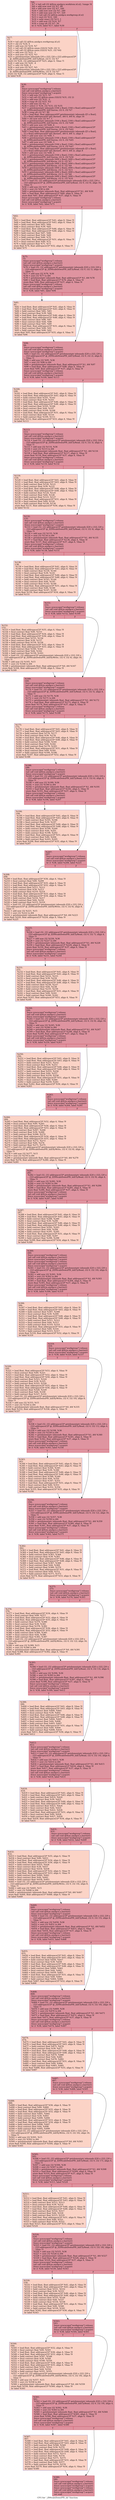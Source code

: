 digraph "CFG for '_Z9ScaleDownPfS_iiii' function" {
	label="CFG for '_Z9ScaleDownPfS_iiii' function";

	Node0x506dcd0 [shape=record,color="#b70d28ff", style=filled, fillcolor="#b70d2870",label="{%6:\l  %7 = tail call i32 @llvm.amdgcn.workitem.id.x(), !range !4\l  %8 = add nuw nsw i32 %7, 80\l  %9 = add nuw nsw i32 %7, 160\l  %10 = add nuw nsw i32 %7, 240\l  %11 = add nuw nsw i32 %7, 320\l  %12 = tail call i32 @llvm.amdgcn.workgroup.id.x()\l  %13 = mul i32 %12, 160\l  %14 = ashr exact i32 %13, 1\l  %15 = add nsw i32 %14, %7\l  %16 = icmp ult i32 %7, 20\l  br i1 %16, label %17, label %30\l|{<s0>T|<s1>F}}"];
	Node0x506dcd0:s0 -> Node0x506ea80;
	Node0x506dcd0:s1 -> Node0x506f260;
	Node0x506ea80 [shape=record,color="#3d50c3ff", style=filled, fillcolor="#f59c7d70",label="{%17:\l17:                                               \l  %18 = tail call i32 @llvm.amdgcn.workgroup.id.y()\l  %19 = shl i32 %18, 4\l  %20 = add nsw i32 %19, %7\l  %21 = tail call i32 @llvm.smax.i32(i32 %20, i32 1)\l  %22 = tail call i32 @llvm.smin.i32(i32 %21, i32 %4)\l  %23 = add nsw i32 %22, -1\l  %24 = mul nsw i32 %23, %3\l  %25 = getelementptr inbounds [20 x i32], [20 x i32] addrspace(3)*\l... @_ZZ9ScaleDownPfS_iiiiE5yRead, i32 0, i32 %7\l  store i32 %24, i32 addrspace(3)* %25, align 4, !tbaa !5\l  %26 = add nsw i32 %20, -4\l  %27 = sdiv i32 %26, 2\l  %28 = mul nsw i32 %27, %5\l  %29 = getelementptr inbounds [20 x i32], [20 x i32] addrspace(3)*\l... @_ZZ9ScaleDownPfS_iiiiE6yWrite, i32 0, i32 %7\l  store i32 %28, i32 addrspace(3)* %29, align 4, !tbaa !5\l  br label %30\l}"];
	Node0x506ea80 -> Node0x506f260;
	Node0x506f260 [shape=record,color="#b70d28ff", style=filled, fillcolor="#b70d2870",label="{%30:\l30:                                               \l  fence syncscope(\"workgroup\") release\l  tail call void @llvm.amdgcn.s.barrier()\l  fence syncscope(\"workgroup\") acquire\l  %31 = add nsw i32 %13, %7\l  %32 = tail call i32 @llvm.smax.i32(i32 %31, i32 2)\l  %33 = add nsw i32 %32, -2\l  %34 = icmp slt i32 %33, %2\l  %35 = add nsw i32 %2, -1\l  %36 = select i1 %34, i32 %33, i32 %35\l  %37 = getelementptr inbounds [164 x float], [164 x float] addrspace(3)*\l... @_ZZ9ScaleDownPfS_iiiiE5inrow, i32 0, i32 %7\l  %38 = icmp ult i32 %7, 80\l  %39 = load float, float addrspace(4)* getelementptr inbounds ([5 x float],\l... [5 x float] addrspace(4)* @d_Kernel1, i64 0, i64 0), align 16\l  %40 = shl nuw nsw i32 %7, 1\l  %41 = getelementptr inbounds [164 x float], [164 x float] addrspace(3)*\l... @_ZZ9ScaleDownPfS_iiiiE5inrow, i32 0, i32 %40\l  %42 = add nuw nsw i32 %40, 4\l  %43 = getelementptr inbounds [164 x float], [164 x float] addrspace(3)*\l... @_ZZ9ScaleDownPfS_iiiiE5inrow, i32 0, i32 %42\l  %44 = load float, float addrspace(4)* getelementptr inbounds ([5 x float],\l... [5 x float] addrspace(4)* @d_Kernel1, i64 0, i64 1), align 4\l  %45 = add nuw nsw i32 %40, 1\l  %46 = getelementptr inbounds [164 x float], [164 x float] addrspace(3)*\l... @_ZZ9ScaleDownPfS_iiiiE5inrow, i32 0, i32 %45\l  %47 = add nuw nsw i32 %40, 3\l  %48 = getelementptr inbounds [164 x float], [164 x float] addrspace(3)*\l... @_ZZ9ScaleDownPfS_iiiiE5inrow, i32 0, i32 %47\l  %49 = load float, float addrspace(4)* getelementptr inbounds ([5 x float],\l... [5 x float] addrspace(4)* @d_Kernel1, i64 0, i64 2), align 8\l  %50 = add nuw nsw i32 %40, 2\l  %51 = getelementptr inbounds [164 x float], [164 x float] addrspace(3)*\l... @_ZZ9ScaleDownPfS_iiiiE5inrow, i32 0, i32 %50\l  %52 = getelementptr inbounds [400 x float], [400 x float] addrspace(3)*\l... @_ZZ9ScaleDownPfS_iiiiE4brow, i32 0, i32 %7\l  %53 = getelementptr inbounds [400 x float], [400 x float] addrspace(3)*\l... @_ZZ9ScaleDownPfS_iiiiE4brow, i32 0, i32 %9\l  %54 = getelementptr inbounds [400 x float], [400 x float] addrspace(3)*\l... @_ZZ9ScaleDownPfS_iiiiE4brow, i32 0, i32 %11\l  %55 = getelementptr inbounds [400 x float], [400 x float] addrspace(3)*\l... @_ZZ9ScaleDownPfS_iiiiE4brow, i32 0, i32 %8\l  %56 = getelementptr inbounds [400 x float], [400 x float] addrspace(3)*\l... @_ZZ9ScaleDownPfS_iiiiE4brow, i32 0, i32 %10\l  %57 = load i32, i32 addrspace(3)* getelementptr inbounds ([20 x i32], [20 x\l... i32] addrspace(3)* @_ZZ9ScaleDownPfS_iiiiE5yRead, i32 0, i32 0), align 16,\l... !tbaa !5\l  %58 = add nsw i32 %57, %36\l  %59 = sext i32 %58 to i64\l  %60 = getelementptr inbounds float, float addrspace(1)* %1, i64 %59\l  %61 = load float, float addrspace(1)* %60, align 4, !tbaa !9\l  store float %61, float addrspace(3)* %37, align 4, !tbaa !9\l  fence syncscope(\"workgroup\") release\l  tail call void @llvm.amdgcn.s.barrier()\l  fence syncscope(\"workgroup\") acquire\l  br i1 %38, label %62, label %75\l|{<s0>T|<s1>F}}"];
	Node0x506f260:s0 -> Node0x5072d80;
	Node0x506f260:s1 -> Node0x5072dd0;
	Node0x5072d80 [shape=record,color="#3d50c3ff", style=filled, fillcolor="#f59c7d70",label="{%62:\l62:                                               \l  %63 = load float, float addrspace(3)* %41, align 8, !tbaa !9\l  %64 = load float, float addrspace(3)* %43, align 8, !tbaa !9\l  %65 = fadd contract float %63, %64\l  %66 = fmul contract float %39, %65\l  %67 = load float, float addrspace(3)* %46, align 4, !tbaa !9\l  %68 = load float, float addrspace(3)* %48, align 4, !tbaa !9\l  %69 = fadd contract float %67, %68\l  %70 = fmul contract float %44, %69\l  %71 = fadd contract float %66, %70\l  %72 = load float, float addrspace(3)* %51, align 8, !tbaa !9\l  %73 = fmul contract float %49, %72\l  %74 = fadd contract float %71, %73\l  store float %74, float addrspace(3)* %52, align 4, !tbaa !9\l  br label %75\l}"];
	Node0x5072d80 -> Node0x5072dd0;
	Node0x5072dd0 [shape=record,color="#b70d28ff", style=filled, fillcolor="#b70d2870",label="{%75:\l75:                                               \l  fence syncscope(\"workgroup\") release\l  tail call void @llvm.amdgcn.s.barrier()\l  fence syncscope(\"workgroup\") acquire\l  %76 = load i32, i32 addrspace(3)* getelementptr inbounds ([20 x i32], [20 x\l... i32] addrspace(3)* @_ZZ9ScaleDownPfS_iiiiE5yRead, i32 0, i32 1), align 4,\l... !tbaa !5\l  %77 = add nsw i32 %76, %36\l  %78 = sext i32 %77 to i64\l  %79 = getelementptr inbounds float, float addrspace(1)* %1, i64 %78\l  %80 = load float, float addrspace(1)* %79, align 4, !tbaa !9\l  store float %80, float addrspace(3)* %37, align 4, !tbaa !9\l  fence syncscope(\"workgroup\") release\l  tail call void @llvm.amdgcn.s.barrier()\l  fence syncscope(\"workgroup\") acquire\l  br i1 %38, label %81, label %94\l|{<s0>T|<s1>F}}"];
	Node0x5072dd0:s0 -> Node0x5073ec0;
	Node0x5072dd0:s1 -> Node0x5073f10;
	Node0x5073ec0 [shape=record,color="#3d50c3ff", style=filled, fillcolor="#f59c7d70",label="{%81:\l81:                                               \l  %82 = load float, float addrspace(3)* %41, align 8, !tbaa !9\l  %83 = load float, float addrspace(3)* %43, align 8, !tbaa !9\l  %84 = fadd contract float %82, %83\l  %85 = fmul contract float %39, %84\l  %86 = load float, float addrspace(3)* %46, align 4, !tbaa !9\l  %87 = load float, float addrspace(3)* %48, align 4, !tbaa !9\l  %88 = fadd contract float %86, %87\l  %89 = fmul contract float %44, %88\l  %90 = fadd contract float %85, %89\l  %91 = load float, float addrspace(3)* %51, align 8, !tbaa !9\l  %92 = fmul contract float %49, %91\l  %93 = fadd contract float %90, %92\l  store float %93, float addrspace(3)* %55, align 4, !tbaa !9\l  br label %94\l}"];
	Node0x5073ec0 -> Node0x5073f10;
	Node0x5073f10 [shape=record,color="#b70d28ff", style=filled, fillcolor="#b70d2870",label="{%94:\l94:                                               \l  fence syncscope(\"workgroup\") release\l  tail call void @llvm.amdgcn.s.barrier()\l  fence syncscope(\"workgroup\") acquire\l  %95 = load i32, i32 addrspace(3)* getelementptr inbounds ([20 x i32], [20 x\l... i32] addrspace(3)* @_ZZ9ScaleDownPfS_iiiiE5yRead, i32 0, i32 2), align 8,\l... !tbaa !5\l  %96 = add nsw i32 %95, %36\l  %97 = sext i32 %96 to i64\l  %98 = getelementptr inbounds float, float addrspace(1)* %1, i64 %97\l  %99 = load float, float addrspace(1)* %98, align 4, !tbaa !9\l  store float %99, float addrspace(3)* %37, align 4, !tbaa !9\l  fence syncscope(\"workgroup\") release\l  tail call void @llvm.amdgcn.s.barrier()\l  fence syncscope(\"workgroup\") acquire\l  br i1 %38, label %100, label %113\l|{<s0>T|<s1>F}}"];
	Node0x5073f10:s0 -> Node0x5074df0;
	Node0x5073f10:s1 -> Node0x5074e40;
	Node0x5074df0 [shape=record,color="#3d50c3ff", style=filled, fillcolor="#f59c7d70",label="{%100:\l100:                                              \l  %101 = load float, float addrspace(3)* %41, align 8, !tbaa !9\l  %102 = load float, float addrspace(3)* %43, align 8, !tbaa !9\l  %103 = fadd contract float %101, %102\l  %104 = fmul contract float %39, %103\l  %105 = load float, float addrspace(3)* %46, align 4, !tbaa !9\l  %106 = load float, float addrspace(3)* %48, align 4, !tbaa !9\l  %107 = fadd contract float %105, %106\l  %108 = fmul contract float %44, %107\l  %109 = fadd contract float %104, %108\l  %110 = load float, float addrspace(3)* %51, align 8, !tbaa !9\l  %111 = fmul contract float %49, %110\l  %112 = fadd contract float %109, %111\l  store float %112, float addrspace(3)* %53, align 4, !tbaa !9\l  br label %113\l}"];
	Node0x5074df0 -> Node0x5074e40;
	Node0x5074e40 [shape=record,color="#b70d28ff", style=filled, fillcolor="#b70d2870",label="{%113:\l113:                                              \l  fence syncscope(\"workgroup\") release\l  tail call void @llvm.amdgcn.s.barrier()\l  fence syncscope(\"workgroup\") acquire\l  %114 = load i32, i32 addrspace(3)* getelementptr inbounds ([20 x i32], [20 x\l... i32] addrspace(3)* @_ZZ9ScaleDownPfS_iiiiE5yRead, i32 0, i32 3), align 4,\l... !tbaa !5\l  %115 = add nsw i32 %114, %36\l  %116 = sext i32 %115 to i64\l  %117 = getelementptr inbounds float, float addrspace(1)* %1, i64 %116\l  %118 = load float, float addrspace(1)* %117, align 4, !tbaa !9\l  store float %118, float addrspace(3)* %37, align 4, !tbaa !9\l  fence syncscope(\"workgroup\") release\l  tail call void @llvm.amdgcn.s.barrier()\l  fence syncscope(\"workgroup\") acquire\l  br i1 %38, label %119, label %132\l|{<s0>T|<s1>F}}"];
	Node0x5074e40:s0 -> Node0x5075ce0;
	Node0x5074e40:s1 -> Node0x5075d30;
	Node0x5075ce0 [shape=record,color="#3d50c3ff", style=filled, fillcolor="#f59c7d70",label="{%119:\l119:                                              \l  %120 = load float, float addrspace(3)* %41, align 8, !tbaa !9\l  %121 = load float, float addrspace(3)* %43, align 8, !tbaa !9\l  %122 = fadd contract float %120, %121\l  %123 = fmul contract float %39, %122\l  %124 = load float, float addrspace(3)* %46, align 4, !tbaa !9\l  %125 = load float, float addrspace(3)* %48, align 4, !tbaa !9\l  %126 = fadd contract float %124, %125\l  %127 = fmul contract float %44, %126\l  %128 = fadd contract float %123, %127\l  %129 = load float, float addrspace(3)* %51, align 8, !tbaa !9\l  %130 = fmul contract float %49, %129\l  %131 = fadd contract float %128, %130\l  store float %131, float addrspace(3)* %56, align 4, !tbaa !9\l  br label %132\l}"];
	Node0x5075ce0 -> Node0x5075d30;
	Node0x5075d30 [shape=record,color="#b70d28ff", style=filled, fillcolor="#b70d2870",label="{%132:\l132:                                              \l  fence syncscope(\"workgroup\") release\l  tail call void @llvm.amdgcn.s.barrier()\l  fence syncscope(\"workgroup\") acquire\l  %133 = load i32, i32 addrspace(3)* getelementptr inbounds ([20 x i32], [20 x\l... i32] addrspace(3)* @_ZZ9ScaleDownPfS_iiiiE5yRead, i32 0, i32 4), align 16,\l... !tbaa !5\l  %134 = add nsw i32 %133, %36\l  %135 = sext i32 %134 to i64\l  %136 = getelementptr inbounds float, float addrspace(1)* %1, i64 %135\l  %137 = load float, float addrspace(1)* %136, align 4, !tbaa !9\l  store float %137, float addrspace(3)* %37, align 4, !tbaa !9\l  fence syncscope(\"workgroup\") release\l  tail call void @llvm.amdgcn.s.barrier()\l  fence syncscope(\"workgroup\") acquire\l  br i1 %38, label %138, label %151\l|{<s0>T|<s1>F}}"];
	Node0x5075d30:s0 -> Node0x5076fe0;
	Node0x5075d30:s1 -> Node0x5077030;
	Node0x5076fe0 [shape=record,color="#3d50c3ff", style=filled, fillcolor="#f59c7d70",label="{%138:\l138:                                              \l  %139 = load float, float addrspace(3)* %41, align 8, !tbaa !9\l  %140 = load float, float addrspace(3)* %43, align 8, !tbaa !9\l  %141 = fadd contract float %139, %140\l  %142 = fmul contract float %39, %141\l  %143 = load float, float addrspace(3)* %46, align 4, !tbaa !9\l  %144 = load float, float addrspace(3)* %48, align 4, !tbaa !9\l  %145 = fadd contract float %143, %144\l  %146 = fmul contract float %44, %145\l  %147 = fadd contract float %142, %146\l  %148 = load float, float addrspace(3)* %51, align 8, !tbaa !9\l  %149 = fmul contract float %49, %148\l  %150 = fadd contract float %147, %149\l  store float %150, float addrspace(3)* %54, align 4, !tbaa !9\l  br label %151\l}"];
	Node0x5076fe0 -> Node0x5077030;
	Node0x5077030 [shape=record,color="#b70d28ff", style=filled, fillcolor="#b70d2870",label="{%151:\l151:                                              \l  fence syncscope(\"workgroup\") release\l  tail call void @llvm.amdgcn.s.barrier()\l  fence syncscope(\"workgroup\") acquire\l  br i1 %38, label %152, label %169\l|{<s0>T|<s1>F}}"];
	Node0x5077030:s0 -> Node0x50727e0;
	Node0x5077030:s1 -> Node0x5072830;
	Node0x50727e0 [shape=record,color="#3d50c3ff", style=filled, fillcolor="#f59c7d70",label="{%152:\l152:                                              \l  %153 = load float, float addrspace(3)* %55, align 4, !tbaa !9\l  %154 = fmul contract float %49, %153\l  %155 = load float, float addrspace(3)* %54, align 4, !tbaa !9\l  %156 = load float, float addrspace(3)* %56, align 4, !tbaa !9\l  %157 = fadd contract float %155, %156\l  %158 = fmul contract float %39, %157\l  %159 = fadd contract float %154, %158\l  %160 = load float, float addrspace(3)* %52, align 4, !tbaa !9\l  %161 = load float, float addrspace(3)* %53, align 4, !tbaa !9\l  %162 = fadd contract float %160, %161\l  %163 = fmul contract float %44, %162\l  %164 = fadd contract float %159, %163\l  %165 = load i32, i32 addrspace(3)* getelementptr inbounds ([20 x i32], [20 x\l... i32] addrspace(3)* @_ZZ9ScaleDownPfS_iiiiE6yWrite, i32 0, i32 4), align 16,\l... !tbaa !5\l  %166 = add nsw i32 %165, %15\l  %167 = sext i32 %166 to i64\l  %168 = getelementptr inbounds float, float addrspace(1)* %0, i64 %167\l  store float %164, float addrspace(1)* %168, align 4, !tbaa !9\l  br label %169\l}"];
	Node0x50727e0 -> Node0x5072830;
	Node0x5072830 [shape=record,color="#b70d28ff", style=filled, fillcolor="#b70d2870",label="{%169:\l169:                                              \l  fence syncscope(\"workgroup\") release\l  tail call void @llvm.amdgcn.s.barrier()\l  fence syncscope(\"workgroup\") acquire\l  %170 = load i32, i32 addrspace(3)* getelementptr inbounds ([20 x i32], [20 x\l... i32] addrspace(3)* @_ZZ9ScaleDownPfS_iiiiE5yRead, i32 0, i32 5), align 4,\l... !tbaa !5\l  %171 = add nsw i32 %170, %36\l  %172 = sext i32 %171 to i64\l  %173 = getelementptr inbounds float, float addrspace(1)* %1, i64 %172\l  %174 = load float, float addrspace(1)* %173, align 4, !tbaa !9\l  store float %174, float addrspace(3)* %37, align 4, !tbaa !9\l  fence syncscope(\"workgroup\") release\l  tail call void @llvm.amdgcn.s.barrier()\l  fence syncscope(\"workgroup\") acquire\l  br i1 %38, label %175, label %188\l|{<s0>T|<s1>F}}"];
	Node0x5072830:s0 -> Node0x5078df0;
	Node0x5072830:s1 -> Node0x5078e40;
	Node0x5078df0 [shape=record,color="#3d50c3ff", style=filled, fillcolor="#f59c7d70",label="{%175:\l175:                                              \l  %176 = load float, float addrspace(3)* %41, align 8, !tbaa !9\l  %177 = load float, float addrspace(3)* %43, align 8, !tbaa !9\l  %178 = fadd contract float %176, %177\l  %179 = fmul contract float %39, %178\l  %180 = load float, float addrspace(3)* %46, align 4, !tbaa !9\l  %181 = load float, float addrspace(3)* %48, align 4, !tbaa !9\l  %182 = fadd contract float %180, %181\l  %183 = fmul contract float %44, %182\l  %184 = fadd contract float %179, %183\l  %185 = load float, float addrspace(3)* %51, align 8, !tbaa !9\l  %186 = fmul contract float %49, %185\l  %187 = fadd contract float %184, %186\l  store float %187, float addrspace(3)* %52, align 4, !tbaa !9\l  br label %188\l}"];
	Node0x5078df0 -> Node0x5078e40;
	Node0x5078e40 [shape=record,color="#b70d28ff", style=filled, fillcolor="#b70d2870",label="{%188:\l188:                                              \l  fence syncscope(\"workgroup\") release\l  tail call void @llvm.amdgcn.s.barrier()\l  fence syncscope(\"workgroup\") acquire\l  %189 = load i32, i32 addrspace(3)* getelementptr inbounds ([20 x i32], [20 x\l... i32] addrspace(3)* @_ZZ9ScaleDownPfS_iiiiE5yRead, i32 0, i32 6), align 8,\l... !tbaa !5\l  %190 = add nsw i32 %189, %36\l  %191 = sext i32 %190 to i64\l  %192 = getelementptr inbounds float, float addrspace(1)* %1, i64 %191\l  %193 = load float, float addrspace(1)* %192, align 4, !tbaa !9\l  store float %193, float addrspace(3)* %37, align 4, !tbaa !9\l  fence syncscope(\"workgroup\") release\l  tail call void @llvm.amdgcn.s.barrier()\l  fence syncscope(\"workgroup\") acquire\l  br i1 %38, label %194, label %207\l|{<s0>T|<s1>F}}"];
	Node0x5078e40:s0 -> Node0x507aea0;
	Node0x5078e40:s1 -> Node0x507aef0;
	Node0x507aea0 [shape=record,color="#3d50c3ff", style=filled, fillcolor="#f59c7d70",label="{%194:\l194:                                              \l  %195 = load float, float addrspace(3)* %41, align 8, !tbaa !9\l  %196 = load float, float addrspace(3)* %43, align 8, !tbaa !9\l  %197 = fadd contract float %195, %196\l  %198 = fmul contract float %39, %197\l  %199 = load float, float addrspace(3)* %46, align 4, !tbaa !9\l  %200 = load float, float addrspace(3)* %48, align 4, !tbaa !9\l  %201 = fadd contract float %199, %200\l  %202 = fmul contract float %44, %201\l  %203 = fadd contract float %198, %202\l  %204 = load float, float addrspace(3)* %51, align 8, !tbaa !9\l  %205 = fmul contract float %49, %204\l  %206 = fadd contract float %203, %205\l  store float %206, float addrspace(3)* %55, align 4, !tbaa !9\l  br label %207\l}"];
	Node0x507aea0 -> Node0x507aef0;
	Node0x507aef0 [shape=record,color="#b70d28ff", style=filled, fillcolor="#b70d2870",label="{%207:\l207:                                              \l  fence syncscope(\"workgroup\") release\l  tail call void @llvm.amdgcn.s.barrier()\l  fence syncscope(\"workgroup\") acquire\l  br i1 %38, label %208, label %225\l|{<s0>T|<s1>F}}"];
	Node0x507aef0:s0 -> Node0x507b8b0;
	Node0x507aef0:s1 -> Node0x507b900;
	Node0x507b8b0 [shape=record,color="#3d50c3ff", style=filled, fillcolor="#f59c7d70",label="{%208:\l208:                                              \l  %209 = load float, float addrspace(3)* %56, align 4, !tbaa !9\l  %210 = fmul contract float %49, %209\l  %211 = load float, float addrspace(3)* %55, align 4, !tbaa !9\l  %212 = load float, float addrspace(3)* %52, align 4, !tbaa !9\l  %213 = fadd contract float %211, %212\l  %214 = fmul contract float %39, %213\l  %215 = fadd contract float %210, %214\l  %216 = load float, float addrspace(3)* %53, align 4, !tbaa !9\l  %217 = load float, float addrspace(3)* %54, align 4, !tbaa !9\l  %218 = fadd contract float %216, %217\l  %219 = fmul contract float %44, %218\l  %220 = fadd contract float %215, %219\l  %221 = load i32, i32 addrspace(3)* getelementptr inbounds ([20 x i32], [20 x\l... i32] addrspace(3)* @_ZZ9ScaleDownPfS_iiiiE6yWrite, i32 0, i32 6), align 8,\l... !tbaa !5\l  %222 = add nsw i32 %221, %15\l  %223 = sext i32 %222 to i64\l  %224 = getelementptr inbounds float, float addrspace(1)* %0, i64 %223\l  store float %220, float addrspace(1)* %224, align 4, !tbaa !9\l  br label %225\l}"];
	Node0x507b8b0 -> Node0x507b900;
	Node0x507b900 [shape=record,color="#b70d28ff", style=filled, fillcolor="#b70d2870",label="{%225:\l225:                                              \l  %226 = load i32, i32 addrspace(3)* getelementptr inbounds ([20 x i32], [20 x\l... i32] addrspace(3)* @_ZZ9ScaleDownPfS_iiiiE5yRead, i32 0, i32 7), align 4,\l... !tbaa !5\l  %227 = add nsw i32 %226, %36\l  %228 = sext i32 %227 to i64\l  %229 = getelementptr inbounds float, float addrspace(1)* %1, i64 %228\l  %230 = load float, float addrspace(1)* %229, align 4, !tbaa !9\l  store float %230, float addrspace(3)* %37, align 4, !tbaa !9\l  fence syncscope(\"workgroup\") release\l  tail call void @llvm.amdgcn.s.barrier()\l  fence syncscope(\"workgroup\") acquire\l  br i1 %38, label %231, label %244\l|{<s0>T|<s1>F}}"];
	Node0x507b900:s0 -> Node0x507c900;
	Node0x507b900:s1 -> Node0x507c950;
	Node0x507c900 [shape=record,color="#3d50c3ff", style=filled, fillcolor="#f59c7d70",label="{%231:\l231:                                              \l  %232 = load float, float addrspace(3)* %41, align 8, !tbaa !9\l  %233 = load float, float addrspace(3)* %43, align 8, !tbaa !9\l  %234 = fadd contract float %232, %233\l  %235 = fmul contract float %39, %234\l  %236 = load float, float addrspace(3)* %46, align 4, !tbaa !9\l  %237 = load float, float addrspace(3)* %48, align 4, !tbaa !9\l  %238 = fadd contract float %236, %237\l  %239 = fmul contract float %44, %238\l  %240 = fadd contract float %235, %239\l  %241 = load float, float addrspace(3)* %51, align 8, !tbaa !9\l  %242 = fmul contract float %49, %241\l  %243 = fadd contract float %240, %242\l  store float %243, float addrspace(3)* %53, align 4, !tbaa !9\l  br label %244\l}"];
	Node0x507c900 -> Node0x507c950;
	Node0x507c950 [shape=record,color="#b70d28ff", style=filled, fillcolor="#b70d2870",label="{%244:\l244:                                              \l  fence syncscope(\"workgroup\") release\l  tail call void @llvm.amdgcn.s.barrier()\l  fence syncscope(\"workgroup\") acquire\l  %245 = load i32, i32 addrspace(3)* getelementptr inbounds ([20 x i32], [20 x\l... i32] addrspace(3)* @_ZZ9ScaleDownPfS_iiiiE5yRead, i32 0, i32 8), align 16,\l... !tbaa !5\l  %246 = add nsw i32 %245, %36\l  %247 = sext i32 %246 to i64\l  %248 = getelementptr inbounds float, float addrspace(1)* %1, i64 %247\l  %249 = load float, float addrspace(1)* %248, align 4, !tbaa !9\l  store float %249, float addrspace(3)* %37, align 4, !tbaa !9\l  fence syncscope(\"workgroup\") release\l  tail call void @llvm.amdgcn.s.barrier()\l  fence syncscope(\"workgroup\") acquire\l  br i1 %38, label %250, label %263\l|{<s0>T|<s1>F}}"];
	Node0x507c950:s0 -> Node0x507d820;
	Node0x507c950:s1 -> Node0x507d870;
	Node0x507d820 [shape=record,color="#3d50c3ff", style=filled, fillcolor="#f59c7d70",label="{%250:\l250:                                              \l  %251 = load float, float addrspace(3)* %41, align 8, !tbaa !9\l  %252 = load float, float addrspace(3)* %43, align 8, !tbaa !9\l  %253 = fadd contract float %251, %252\l  %254 = fmul contract float %39, %253\l  %255 = load float, float addrspace(3)* %46, align 4, !tbaa !9\l  %256 = load float, float addrspace(3)* %48, align 4, !tbaa !9\l  %257 = fadd contract float %255, %256\l  %258 = fmul contract float %44, %257\l  %259 = fadd contract float %254, %258\l  %260 = load float, float addrspace(3)* %51, align 8, !tbaa !9\l  %261 = fmul contract float %49, %260\l  %262 = fadd contract float %259, %261\l  store float %262, float addrspace(3)* %56, align 4, !tbaa !9\l  br label %263\l}"];
	Node0x507d820 -> Node0x507d870;
	Node0x507d870 [shape=record,color="#b70d28ff", style=filled, fillcolor="#b70d2870",label="{%263:\l263:                                              \l  fence syncscope(\"workgroup\") release\l  tail call void @llvm.amdgcn.s.barrier()\l  fence syncscope(\"workgroup\") acquire\l  br i1 %38, label %264, label %281\l|{<s0>T|<s1>F}}"];
	Node0x507d870:s0 -> Node0x50764a0;
	Node0x507d870:s1 -> Node0x50764f0;
	Node0x50764a0 [shape=record,color="#3d50c3ff", style=filled, fillcolor="#f59c7d70",label="{%264:\l264:                                              \l  %265 = load float, float addrspace(3)* %52, align 4, !tbaa !9\l  %266 = fmul contract float %49, %265\l  %267 = load float, float addrspace(3)* %56, align 4, !tbaa !9\l  %268 = load float, float addrspace(3)* %53, align 4, !tbaa !9\l  %269 = fadd contract float %267, %268\l  %270 = fmul contract float %39, %269\l  %271 = fadd contract float %266, %270\l  %272 = load float, float addrspace(3)* %54, align 4, !tbaa !9\l  %273 = load float, float addrspace(3)* %55, align 4, !tbaa !9\l  %274 = fadd contract float %272, %273\l  %275 = fmul contract float %44, %274\l  %276 = fadd contract float %271, %275\l  %277 = load i32, i32 addrspace(3)* getelementptr inbounds ([20 x i32], [20 x\l... i32] addrspace(3)* @_ZZ9ScaleDownPfS_iiiiE6yWrite, i32 0, i32 8), align 16,\l... !tbaa !5\l  %278 = add nsw i32 %277, %15\l  %279 = sext i32 %278 to i64\l  %280 = getelementptr inbounds float, float addrspace(1)* %0, i64 %279\l  store float %276, float addrspace(1)* %280, align 4, !tbaa !9\l  br label %281\l}"];
	Node0x50764a0 -> Node0x50764f0;
	Node0x50764f0 [shape=record,color="#b70d28ff", style=filled, fillcolor="#b70d2870",label="{%281:\l281:                                              \l  %282 = load i32, i32 addrspace(3)* getelementptr inbounds ([20 x i32], [20 x\l... i32] addrspace(3)* @_ZZ9ScaleDownPfS_iiiiE5yRead, i32 0, i32 9), align 4,\l... !tbaa !5\l  %283 = add nsw i32 %282, %36\l  %284 = sext i32 %283 to i64\l  %285 = getelementptr inbounds float, float addrspace(1)* %1, i64 %284\l  %286 = load float, float addrspace(1)* %285, align 4, !tbaa !9\l  store float %286, float addrspace(3)* %37, align 4, !tbaa !9\l  fence syncscope(\"workgroup\") release\l  tail call void @llvm.amdgcn.s.barrier()\l  fence syncscope(\"workgroup\") acquire\l  br i1 %38, label %287, label %300\l|{<s0>T|<s1>F}}"];
	Node0x50764f0:s0 -> Node0x5080e50;
	Node0x50764f0:s1 -> Node0x5080ea0;
	Node0x5080e50 [shape=record,color="#3d50c3ff", style=filled, fillcolor="#f59c7d70",label="{%287:\l287:                                              \l  %288 = load float, float addrspace(3)* %41, align 8, !tbaa !9\l  %289 = load float, float addrspace(3)* %43, align 8, !tbaa !9\l  %290 = fadd contract float %288, %289\l  %291 = fmul contract float %39, %290\l  %292 = load float, float addrspace(3)* %46, align 4, !tbaa !9\l  %293 = load float, float addrspace(3)* %48, align 4, !tbaa !9\l  %294 = fadd contract float %292, %293\l  %295 = fmul contract float %44, %294\l  %296 = fadd contract float %291, %295\l  %297 = load float, float addrspace(3)* %51, align 8, !tbaa !9\l  %298 = fmul contract float %49, %297\l  %299 = fadd contract float %296, %298\l  store float %299, float addrspace(3)* %54, align 4, !tbaa !9\l  br label %300\l}"];
	Node0x5080e50 -> Node0x5080ea0;
	Node0x5080ea0 [shape=record,color="#b70d28ff", style=filled, fillcolor="#b70d2870",label="{%300:\l300:                                              \l  fence syncscope(\"workgroup\") release\l  tail call void @llvm.amdgcn.s.barrier()\l  fence syncscope(\"workgroup\") acquire\l  fence syncscope(\"workgroup\") release\l  tail call void @llvm.amdgcn.s.barrier()\l  fence syncscope(\"workgroup\") acquire\l  %301 = load i32, i32 addrspace(3)* getelementptr inbounds ([20 x i32], [20 x\l... i32] addrspace(3)* @_ZZ9ScaleDownPfS_iiiiE5yRead, i32 0, i32 10), align 8,\l... !tbaa !5\l  %302 = add nsw i32 %301, %36\l  %303 = sext i32 %302 to i64\l  %304 = getelementptr inbounds float, float addrspace(1)* %1, i64 %303\l  %305 = load float, float addrspace(1)* %304, align 4, !tbaa !9\l  store float %305, float addrspace(3)* %37, align 4, !tbaa !9\l  fence syncscope(\"workgroup\") release\l  tail call void @llvm.amdgcn.s.barrier()\l  fence syncscope(\"workgroup\") acquire\l  br i1 %38, label %306, label %319\l|{<s0>T|<s1>F}}"];
	Node0x5080ea0:s0 -> Node0x5082af0;
	Node0x5080ea0:s1 -> Node0x5082b40;
	Node0x5082af0 [shape=record,color="#3d50c3ff", style=filled, fillcolor="#f59c7d70",label="{%306:\l306:                                              \l  %307 = load float, float addrspace(3)* %41, align 8, !tbaa !9\l  %308 = load float, float addrspace(3)* %43, align 8, !tbaa !9\l  %309 = fadd contract float %307, %308\l  %310 = fmul contract float %39, %309\l  %311 = load float, float addrspace(3)* %46, align 4, !tbaa !9\l  %312 = load float, float addrspace(3)* %48, align 4, !tbaa !9\l  %313 = fadd contract float %311, %312\l  %314 = fmul contract float %44, %313\l  %315 = fadd contract float %310, %314\l  %316 = load float, float addrspace(3)* %51, align 8, !tbaa !9\l  %317 = fmul contract float %49, %316\l  %318 = fadd contract float %315, %317\l  store float %318, float addrspace(3)* %52, align 4, !tbaa !9\l  br label %319\l}"];
	Node0x5082af0 -> Node0x5082b40;
	Node0x5082b40 [shape=record,color="#b70d28ff", style=filled, fillcolor="#b70d2870",label="{%319:\l319:                                              \l  fence syncscope(\"workgroup\") release\l  tail call void @llvm.amdgcn.s.barrier()\l  fence syncscope(\"workgroup\") acquire\l  br i1 %38, label %320, label %337\l|{<s0>T|<s1>F}}"];
	Node0x5082b40:s0 -> Node0x50834d0;
	Node0x5082b40:s1 -> Node0x5083520;
	Node0x50834d0 [shape=record,color="#3d50c3ff", style=filled, fillcolor="#f59c7d70",label="{%320:\l320:                                              \l  %321 = load float, float addrspace(3)* %53, align 4, !tbaa !9\l  %322 = fmul contract float %49, %321\l  %323 = load float, float addrspace(3)* %52, align 4, !tbaa !9\l  %324 = load float, float addrspace(3)* %54, align 4, !tbaa !9\l  %325 = fadd contract float %323, %324\l  %326 = fmul contract float %39, %325\l  %327 = fadd contract float %322, %326\l  %328 = load float, float addrspace(3)* %55, align 4, !tbaa !9\l  %329 = load float, float addrspace(3)* %56, align 4, !tbaa !9\l  %330 = fadd contract float %328, %329\l  %331 = fmul contract float %44, %330\l  %332 = fadd contract float %327, %331\l  %333 = load i32, i32 addrspace(3)* getelementptr inbounds ([20 x i32], [20 x\l... i32] addrspace(3)* @_ZZ9ScaleDownPfS_iiiiE6yWrite, i32 0, i32 10), align 8,\l... !tbaa !5\l  %334 = add nsw i32 %333, %15\l  %335 = sext i32 %334 to i64\l  %336 = getelementptr inbounds float, float addrspace(1)* %0, i64 %335\l  store float %332, float addrspace(1)* %336, align 4, !tbaa !9\l  br label %337\l}"];
	Node0x50834d0 -> Node0x5083520;
	Node0x5083520 [shape=record,color="#b70d28ff", style=filled, fillcolor="#b70d2870",label="{%337:\l337:                                              \l  %338 = load i32, i32 addrspace(3)* getelementptr inbounds ([20 x i32], [20 x\l... i32] addrspace(3)* @_ZZ9ScaleDownPfS_iiiiE5yRead, i32 0, i32 11), align 4,\l... !tbaa !5\l  %339 = add nsw i32 %338, %36\l  %340 = sext i32 %339 to i64\l  %341 = getelementptr inbounds float, float addrspace(1)* %1, i64 %340\l  %342 = load float, float addrspace(1)* %341, align 4, !tbaa !9\l  store float %342, float addrspace(3)* %37, align 4, !tbaa !9\l  fence syncscope(\"workgroup\") release\l  tail call void @llvm.amdgcn.s.barrier()\l  fence syncscope(\"workgroup\") acquire\l  br i1 %38, label %343, label %356\l|{<s0>T|<s1>F}}"];
	Node0x5083520:s0 -> Node0x5084950;
	Node0x5083520:s1 -> Node0x50849a0;
	Node0x5084950 [shape=record,color="#3d50c3ff", style=filled, fillcolor="#f59c7d70",label="{%343:\l343:                                              \l  %344 = load float, float addrspace(3)* %41, align 8, !tbaa !9\l  %345 = load float, float addrspace(3)* %43, align 8, !tbaa !9\l  %346 = fadd contract float %344, %345\l  %347 = fmul contract float %39, %346\l  %348 = load float, float addrspace(3)* %46, align 4, !tbaa !9\l  %349 = load float, float addrspace(3)* %48, align 4, !tbaa !9\l  %350 = fadd contract float %348, %349\l  %351 = fmul contract float %44, %350\l  %352 = fadd contract float %347, %351\l  %353 = load float, float addrspace(3)* %51, align 8, !tbaa !9\l  %354 = fmul contract float %49, %353\l  %355 = fadd contract float %352, %354\l  store float %355, float addrspace(3)* %55, align 4, !tbaa !9\l  br label %356\l}"];
	Node0x5084950 -> Node0x50849a0;
	Node0x50849a0 [shape=record,color="#b70d28ff", style=filled, fillcolor="#b70d2870",label="{%356:\l356:                                              \l  fence syncscope(\"workgroup\") release\l  tail call void @llvm.amdgcn.s.barrier()\l  fence syncscope(\"workgroup\") acquire\l  %357 = load i32, i32 addrspace(3)* getelementptr inbounds ([20 x i32], [20 x\l... i32] addrspace(3)* @_ZZ9ScaleDownPfS_iiiiE5yRead, i32 0, i32 12), align 16,\l... !tbaa !5\l  %358 = add nsw i32 %357, %36\l  %359 = sext i32 %358 to i64\l  %360 = getelementptr inbounds float, float addrspace(1)* %1, i64 %359\l  %361 = load float, float addrspace(1)* %360, align 4, !tbaa !9\l  store float %361, float addrspace(3)* %37, align 4, !tbaa !9\l  fence syncscope(\"workgroup\") release\l  tail call void @llvm.amdgcn.s.barrier()\l  fence syncscope(\"workgroup\") acquire\l  br i1 %38, label %362, label %375\l|{<s0>T|<s1>F}}"];
	Node0x50849a0:s0 -> Node0x5085870;
	Node0x50849a0:s1 -> Node0x50858c0;
	Node0x5085870 [shape=record,color="#3d50c3ff", style=filled, fillcolor="#f59c7d70",label="{%362:\l362:                                              \l  %363 = load float, float addrspace(3)* %41, align 8, !tbaa !9\l  %364 = load float, float addrspace(3)* %43, align 8, !tbaa !9\l  %365 = fadd contract float %363, %364\l  %366 = fmul contract float %39, %365\l  %367 = load float, float addrspace(3)* %46, align 4, !tbaa !9\l  %368 = load float, float addrspace(3)* %48, align 4, !tbaa !9\l  %369 = fadd contract float %367, %368\l  %370 = fmul contract float %44, %369\l  %371 = fadd contract float %366, %370\l  %372 = load float, float addrspace(3)* %51, align 8, !tbaa !9\l  %373 = fmul contract float %49, %372\l  %374 = fadd contract float %371, %373\l  store float %374, float addrspace(3)* %53, align 4, !tbaa !9\l  br label %375\l}"];
	Node0x5085870 -> Node0x50858c0;
	Node0x50858c0 [shape=record,color="#b70d28ff", style=filled, fillcolor="#b70d2870",label="{%375:\l375:                                              \l  fence syncscope(\"workgroup\") release\l  tail call void @llvm.amdgcn.s.barrier()\l  fence syncscope(\"workgroup\") acquire\l  br i1 %38, label %376, label %393\l|{<s0>T|<s1>F}}"];
	Node0x50858c0:s0 -> Node0x5086250;
	Node0x50858c0:s1 -> Node0x50862a0;
	Node0x5086250 [shape=record,color="#3d50c3ff", style=filled, fillcolor="#f59c7d70",label="{%376:\l376:                                              \l  %377 = load float, float addrspace(3)* %54, align 4, !tbaa !9\l  %378 = fmul contract float %49, %377\l  %379 = load float, float addrspace(3)* %53, align 4, !tbaa !9\l  %380 = load float, float addrspace(3)* %55, align 4, !tbaa !9\l  %381 = fadd contract float %379, %380\l  %382 = fmul contract float %39, %381\l  %383 = fadd contract float %378, %382\l  %384 = load float, float addrspace(3)* %56, align 4, !tbaa !9\l  %385 = load float, float addrspace(3)* %52, align 4, !tbaa !9\l  %386 = fadd contract float %384, %385\l  %387 = fmul contract float %44, %386\l  %388 = fadd contract float %383, %387\l  %389 = load i32, i32 addrspace(3)* getelementptr inbounds ([20 x i32], [20 x\l... i32] addrspace(3)* @_ZZ9ScaleDownPfS_iiiiE6yWrite, i32 0, i32 12), align 16,\l... !tbaa !5\l  %390 = add nsw i32 %389, %15\l  %391 = sext i32 %390 to i64\l  %392 = getelementptr inbounds float, float addrspace(1)* %0, i64 %391\l  store float %388, float addrspace(1)* %392, align 4, !tbaa !9\l  br label %393\l}"];
	Node0x5086250 -> Node0x50862a0;
	Node0x50862a0 [shape=record,color="#b70d28ff", style=filled, fillcolor="#b70d2870",label="{%393:\l393:                                              \l  %394 = load i32, i32 addrspace(3)* getelementptr inbounds ([20 x i32], [20 x\l... i32] addrspace(3)* @_ZZ9ScaleDownPfS_iiiiE5yRead, i32 0, i32 13), align 4,\l... !tbaa !5\l  %395 = add nsw i32 %394, %36\l  %396 = sext i32 %395 to i64\l  %397 = getelementptr inbounds float, float addrspace(1)* %1, i64 %396\l  %398 = load float, float addrspace(1)* %397, align 4, !tbaa !9\l  store float %398, float addrspace(3)* %37, align 4, !tbaa !9\l  fence syncscope(\"workgroup\") release\l  tail call void @llvm.amdgcn.s.barrier()\l  fence syncscope(\"workgroup\") acquire\l  br i1 %38, label %399, label %412\l|{<s0>T|<s1>F}}"];
	Node0x50862a0:s0 -> Node0x50872a0;
	Node0x50862a0:s1 -> Node0x50872f0;
	Node0x50872a0 [shape=record,color="#3d50c3ff", style=filled, fillcolor="#f59c7d70",label="{%399:\l399:                                              \l  %400 = load float, float addrspace(3)* %41, align 8, !tbaa !9\l  %401 = load float, float addrspace(3)* %43, align 8, !tbaa !9\l  %402 = fadd contract float %400, %401\l  %403 = fmul contract float %39, %402\l  %404 = load float, float addrspace(3)* %46, align 4, !tbaa !9\l  %405 = load float, float addrspace(3)* %48, align 4, !tbaa !9\l  %406 = fadd contract float %404, %405\l  %407 = fmul contract float %44, %406\l  %408 = fadd contract float %403, %407\l  %409 = load float, float addrspace(3)* %51, align 8, !tbaa !9\l  %410 = fmul contract float %49, %409\l  %411 = fadd contract float %408, %410\l  store float %411, float addrspace(3)* %56, align 4, !tbaa !9\l  br label %412\l}"];
	Node0x50872a0 -> Node0x50872f0;
	Node0x50872f0 [shape=record,color="#b70d28ff", style=filled, fillcolor="#b70d2870",label="{%412:\l412:                                              \l  fence syncscope(\"workgroup\") release\l  tail call void @llvm.amdgcn.s.barrier()\l  fence syncscope(\"workgroup\") acquire\l  %413 = load i32, i32 addrspace(3)* getelementptr inbounds ([20 x i32], [20 x\l... i32] addrspace(3)* @_ZZ9ScaleDownPfS_iiiiE5yRead, i32 0, i32 14), align 8,\l... !tbaa !5\l  %414 = add nsw i32 %413, %36\l  %415 = sext i32 %414 to i64\l  %416 = getelementptr inbounds float, float addrspace(1)* %1, i64 %415\l  %417 = load float, float addrspace(1)* %416, align 4, !tbaa !9\l  store float %417, float addrspace(3)* %37, align 4, !tbaa !9\l  fence syncscope(\"workgroup\") release\l  tail call void @llvm.amdgcn.s.barrier()\l  fence syncscope(\"workgroup\") acquire\l  br i1 %38, label %418, label %431\l|{<s0>T|<s1>F}}"];
	Node0x50872f0:s0 -> Node0x50881c0;
	Node0x50872f0:s1 -> Node0x5088210;
	Node0x50881c0 [shape=record,color="#3d50c3ff", style=filled, fillcolor="#f59c7d70",label="{%418:\l418:                                              \l  %419 = load float, float addrspace(3)* %41, align 8, !tbaa !9\l  %420 = load float, float addrspace(3)* %43, align 8, !tbaa !9\l  %421 = fadd contract float %419, %420\l  %422 = fmul contract float %39, %421\l  %423 = load float, float addrspace(3)* %46, align 4, !tbaa !9\l  %424 = load float, float addrspace(3)* %48, align 4, !tbaa !9\l  %425 = fadd contract float %423, %424\l  %426 = fmul contract float %44, %425\l  %427 = fadd contract float %422, %426\l  %428 = load float, float addrspace(3)* %51, align 8, !tbaa !9\l  %429 = fmul contract float %49, %428\l  %430 = fadd contract float %427, %429\l  store float %430, float addrspace(3)* %54, align 4, !tbaa !9\l  br label %431\l}"];
	Node0x50881c0 -> Node0x5088210;
	Node0x5088210 [shape=record,color="#b70d28ff", style=filled, fillcolor="#b70d2870",label="{%431:\l431:                                              \l  fence syncscope(\"workgroup\") release\l  tail call void @llvm.amdgcn.s.barrier()\l  fence syncscope(\"workgroup\") acquire\l  br i1 %38, label %432, label %449\l|{<s0>T|<s1>F}}"];
	Node0x5088210:s0 -> Node0x5088ba0;
	Node0x5088210:s1 -> Node0x5088bf0;
	Node0x5088ba0 [shape=record,color="#3d50c3ff", style=filled, fillcolor="#f59c7d70",label="{%432:\l432:                                              \l  %433 = load float, float addrspace(3)* %55, align 4, !tbaa !9\l  %434 = fmul contract float %49, %433\l  %435 = load float, float addrspace(3)* %54, align 4, !tbaa !9\l  %436 = load float, float addrspace(3)* %56, align 4, !tbaa !9\l  %437 = fadd contract float %435, %436\l  %438 = fmul contract float %39, %437\l  %439 = fadd contract float %434, %438\l  %440 = load float, float addrspace(3)* %52, align 4, !tbaa !9\l  %441 = load float, float addrspace(3)* %53, align 4, !tbaa !9\l  %442 = fadd contract float %440, %441\l  %443 = fmul contract float %44, %442\l  %444 = fadd contract float %439, %443\l  %445 = load i32, i32 addrspace(3)* getelementptr inbounds ([20 x i32], [20 x\l... i32] addrspace(3)* @_ZZ9ScaleDownPfS_iiiiE6yWrite, i32 0, i32 14), align 8,\l... !tbaa !5\l  %446 = add nsw i32 %445, %15\l  %447 = sext i32 %446 to i64\l  %448 = getelementptr inbounds float, float addrspace(1)* %0, i64 %447\l  store float %444, float addrspace(1)* %448, align 4, !tbaa !9\l  br label %449\l}"];
	Node0x5088ba0 -> Node0x5088bf0;
	Node0x5088bf0 [shape=record,color="#b70d28ff", style=filled, fillcolor="#b70d2870",label="{%449:\l449:                                              \l  fence syncscope(\"workgroup\") release\l  tail call void @llvm.amdgcn.s.barrier()\l  fence syncscope(\"workgroup\") acquire\l  %450 = load i32, i32 addrspace(3)* getelementptr inbounds ([20 x i32], [20 x\l... i32] addrspace(3)* @_ZZ9ScaleDownPfS_iiiiE5yRead, i32 0, i32 15), align 4,\l... !tbaa !5\l  %451 = add nsw i32 %450, %36\l  %452 = sext i32 %451 to i64\l  %453 = getelementptr inbounds float, float addrspace(1)* %1, i64 %452\l  %454 = load float, float addrspace(1)* %453, align 4, !tbaa !9\l  store float %454, float addrspace(3)* %37, align 4, !tbaa !9\l  fence syncscope(\"workgroup\") release\l  tail call void @llvm.amdgcn.s.barrier()\l  fence syncscope(\"workgroup\") acquire\l  br i1 %38, label %455, label %468\l|{<s0>T|<s1>F}}"];
	Node0x5088bf0:s0 -> Node0x5089d60;
	Node0x5088bf0:s1 -> Node0x5089db0;
	Node0x5089d60 [shape=record,color="#3d50c3ff", style=filled, fillcolor="#f59c7d70",label="{%455:\l455:                                              \l  %456 = load float, float addrspace(3)* %41, align 8, !tbaa !9\l  %457 = load float, float addrspace(3)* %43, align 8, !tbaa !9\l  %458 = fadd contract float %456, %457\l  %459 = fmul contract float %39, %458\l  %460 = load float, float addrspace(3)* %46, align 4, !tbaa !9\l  %461 = load float, float addrspace(3)* %48, align 4, !tbaa !9\l  %462 = fadd contract float %460, %461\l  %463 = fmul contract float %44, %462\l  %464 = fadd contract float %459, %463\l  %465 = load float, float addrspace(3)* %51, align 8, !tbaa !9\l  %466 = fmul contract float %49, %465\l  %467 = fadd contract float %464, %466\l  store float %467, float addrspace(3)* %52, align 4, !tbaa !9\l  br label %468\l}"];
	Node0x5089d60 -> Node0x5089db0;
	Node0x5089db0 [shape=record,color="#b70d28ff", style=filled, fillcolor="#b70d2870",label="{%468:\l468:                                              \l  fence syncscope(\"workgroup\") release\l  tail call void @llvm.amdgcn.s.barrier()\l  fence syncscope(\"workgroup\") acquire\l  %469 = load i32, i32 addrspace(3)* getelementptr inbounds ([20 x i32], [20 x\l... i32] addrspace(3)* @_ZZ9ScaleDownPfS_iiiiE5yRead, i32 0, i32 16), align 16,\l... !tbaa !5\l  %470 = add nsw i32 %469, %36\l  %471 = sext i32 %470 to i64\l  %472 = getelementptr inbounds float, float addrspace(1)* %1, i64 %471\l  %473 = load float, float addrspace(1)* %472, align 4, !tbaa !9\l  store float %473, float addrspace(3)* %37, align 4, !tbaa !9\l  fence syncscope(\"workgroup\") release\l  tail call void @llvm.amdgcn.s.barrier()\l  fence syncscope(\"workgroup\") acquire\l  br i1 %38, label %474, label %487\l|{<s0>T|<s1>F}}"];
	Node0x5089db0:s0 -> Node0x5081380;
	Node0x5089db0:s1 -> Node0x50813d0;
	Node0x5081380 [shape=record,color="#3d50c3ff", style=filled, fillcolor="#f59c7d70",label="{%474:\l474:                                              \l  %475 = load float, float addrspace(3)* %41, align 8, !tbaa !9\l  %476 = load float, float addrspace(3)* %43, align 8, !tbaa !9\l  %477 = fadd contract float %475, %476\l  %478 = fmul contract float %39, %477\l  %479 = load float, float addrspace(3)* %46, align 4, !tbaa !9\l  %480 = load float, float addrspace(3)* %48, align 4, !tbaa !9\l  %481 = fadd contract float %479, %480\l  %482 = fmul contract float %44, %481\l  %483 = fadd contract float %478, %482\l  %484 = load float, float addrspace(3)* %51, align 8, !tbaa !9\l  %485 = fmul contract float %49, %484\l  %486 = fadd contract float %483, %485\l  store float %486, float addrspace(3)* %55, align 4, !tbaa !9\l  br label %487\l}"];
	Node0x5081380 -> Node0x50813d0;
	Node0x50813d0 [shape=record,color="#b70d28ff", style=filled, fillcolor="#b70d2870",label="{%487:\l487:                                              \l  fence syncscope(\"workgroup\") release\l  tail call void @llvm.amdgcn.s.barrier()\l  fence syncscope(\"workgroup\") acquire\l  br i1 %38, label %488, label %505\l|{<s0>T|<s1>F}}"];
	Node0x50813d0:s0 -> Node0x5081d60;
	Node0x50813d0:s1 -> Node0x5081db0;
	Node0x5081d60 [shape=record,color="#3d50c3ff", style=filled, fillcolor="#f59c7d70",label="{%488:\l488:                                              \l  %489 = load float, float addrspace(3)* %56, align 4, !tbaa !9\l  %490 = fmul contract float %49, %489\l  %491 = load float, float addrspace(3)* %55, align 4, !tbaa !9\l  %492 = load float, float addrspace(3)* %52, align 4, !tbaa !9\l  %493 = fadd contract float %491, %492\l  %494 = fmul contract float %39, %493\l  %495 = fadd contract float %490, %494\l  %496 = load float, float addrspace(3)* %53, align 4, !tbaa !9\l  %497 = load float, float addrspace(3)* %54, align 4, !tbaa !9\l  %498 = fadd contract float %496, %497\l  %499 = fmul contract float %44, %498\l  %500 = fadd contract float %495, %499\l  %501 = load i32, i32 addrspace(3)* getelementptr inbounds ([20 x i32], [20 x\l... i32] addrspace(3)* @_ZZ9ScaleDownPfS_iiiiE6yWrite, i32 0, i32 16), align 16,\l... !tbaa !5\l  %502 = add nsw i32 %501, %15\l  %503 = sext i32 %502 to i64\l  %504 = getelementptr inbounds float, float addrspace(1)* %0, i64 %503\l  store float %500, float addrspace(1)* %504, align 4, !tbaa !9\l  br label %505\l}"];
	Node0x5081d60 -> Node0x5081db0;
	Node0x5081db0 [shape=record,color="#b70d28ff", style=filled, fillcolor="#b70d2870",label="{%505:\l505:                                              \l  %506 = load i32, i32 addrspace(3)* getelementptr inbounds ([20 x i32], [20 x\l... i32] addrspace(3)* @_ZZ9ScaleDownPfS_iiiiE5yRead, i32 0, i32 17), align 4,\l... !tbaa !5\l  %507 = add nsw i32 %506, %36\l  %508 = sext i32 %507 to i64\l  %509 = getelementptr inbounds float, float addrspace(1)* %1, i64 %508\l  %510 = load float, float addrspace(1)* %509, align 4, !tbaa !9\l  store float %510, float addrspace(3)* %37, align 4, !tbaa !9\l  fence syncscope(\"workgroup\") release\l  tail call void @llvm.amdgcn.s.barrier()\l  fence syncscope(\"workgroup\") acquire\l  br i1 %38, label %511, label %524\l|{<s0>T|<s1>F}}"];
	Node0x5081db0:s0 -> Node0x507dfe0;
	Node0x5081db0:s1 -> Node0x507e030;
	Node0x507dfe0 [shape=record,color="#3d50c3ff", style=filled, fillcolor="#f59c7d70",label="{%511:\l511:                                              \l  %512 = load float, float addrspace(3)* %41, align 8, !tbaa !9\l  %513 = load float, float addrspace(3)* %43, align 8, !tbaa !9\l  %514 = fadd contract float %512, %513\l  %515 = fmul contract float %39, %514\l  %516 = load float, float addrspace(3)* %46, align 4, !tbaa !9\l  %517 = load float, float addrspace(3)* %48, align 4, !tbaa !9\l  %518 = fadd contract float %516, %517\l  %519 = fmul contract float %44, %518\l  %520 = fadd contract float %515, %519\l  %521 = load float, float addrspace(3)* %51, align 8, !tbaa !9\l  %522 = fmul contract float %49, %521\l  %523 = fadd contract float %520, %522\l  store float %523, float addrspace(3)* %53, align 4, !tbaa !9\l  br label %524\l}"];
	Node0x507dfe0 -> Node0x507e030;
	Node0x507e030 [shape=record,color="#b70d28ff", style=filled, fillcolor="#b70d2870",label="{%524:\l524:                                              \l  fence syncscope(\"workgroup\") release\l  tail call void @llvm.amdgcn.s.barrier()\l  fence syncscope(\"workgroup\") acquire\l  %525 = load i32, i32 addrspace(3)* getelementptr inbounds ([20 x i32], [20 x\l... i32] addrspace(3)* @_ZZ9ScaleDownPfS_iiiiE5yRead, i32 0, i32 18), align 8,\l... !tbaa !5\l  %526 = add nsw i32 %525, %36\l  %527 = sext i32 %526 to i64\l  %528 = getelementptr inbounds float, float addrspace(1)* %1, i64 %527\l  %529 = load float, float addrspace(1)* %528, align 4, !tbaa !9\l  store float %529, float addrspace(3)* %37, align 4, !tbaa !9\l  fence syncscope(\"workgroup\") release\l  tail call void @llvm.amdgcn.s.barrier()\l  fence syncscope(\"workgroup\") acquire\l  br i1 %38, label %530, label %543\l|{<s0>T|<s1>F}}"];
	Node0x507e030:s0 -> Node0x50782d0;
	Node0x507e030:s1 -> Node0x5078320;
	Node0x50782d0 [shape=record,color="#3d50c3ff", style=filled, fillcolor="#f59c7d70",label="{%530:\l530:                                              \l  %531 = load float, float addrspace(3)* %41, align 8, !tbaa !9\l  %532 = load float, float addrspace(3)* %43, align 8, !tbaa !9\l  %533 = fadd contract float %531, %532\l  %534 = fmul contract float %39, %533\l  %535 = load float, float addrspace(3)* %46, align 4, !tbaa !9\l  %536 = load float, float addrspace(3)* %48, align 4, !tbaa !9\l  %537 = fadd contract float %535, %536\l  %538 = fmul contract float %44, %537\l  %539 = fadd contract float %534, %538\l  %540 = load float, float addrspace(3)* %51, align 8, !tbaa !9\l  %541 = fmul contract float %49, %540\l  %542 = fadd contract float %539, %541\l  store float %542, float addrspace(3)* %56, align 4, !tbaa !9\l  br label %543\l}"];
	Node0x50782d0 -> Node0x5078320;
	Node0x5078320 [shape=record,color="#b70d28ff", style=filled, fillcolor="#b70d2870",label="{%543:\l543:                                              \l  fence syncscope(\"workgroup\") release\l  tail call void @llvm.amdgcn.s.barrier()\l  fence syncscope(\"workgroup\") acquire\l  br i1 %38, label %544, label %561\l|{<s0>T|<s1>F}}"];
	Node0x5078320:s0 -> Node0x5090040;
	Node0x5078320:s1 -> Node0x5090090;
	Node0x5090040 [shape=record,color="#3d50c3ff", style=filled, fillcolor="#f59c7d70",label="{%544:\l544:                                              \l  %545 = load float, float addrspace(3)* %52, align 4, !tbaa !9\l  %546 = fmul contract float %49, %545\l  %547 = load float, float addrspace(3)* %56, align 4, !tbaa !9\l  %548 = load float, float addrspace(3)* %53, align 4, !tbaa !9\l  %549 = fadd contract float %547, %548\l  %550 = fmul contract float %39, %549\l  %551 = fadd contract float %546, %550\l  %552 = load float, float addrspace(3)* %54, align 4, !tbaa !9\l  %553 = load float, float addrspace(3)* %55, align 4, !tbaa !9\l  %554 = fadd contract float %552, %553\l  %555 = fmul contract float %44, %554\l  %556 = fadd contract float %551, %555\l  %557 = load i32, i32 addrspace(3)* getelementptr inbounds ([20 x i32], [20 x\l... i32] addrspace(3)* @_ZZ9ScaleDownPfS_iiiiE6yWrite, i32 0, i32 18), align 8,\l... !tbaa !5\l  %558 = add nsw i32 %557, %15\l  %559 = sext i32 %558 to i64\l  %560 = getelementptr inbounds float, float addrspace(1)* %0, i64 %559\l  store float %556, float addrspace(1)* %560, align 4, !tbaa !9\l  br label %561\l}"];
	Node0x5090040 -> Node0x5090090;
	Node0x5090090 [shape=record,color="#b70d28ff", style=filled, fillcolor="#b70d2870",label="{%561:\l561:                                              \l  %562 = load i32, i32 addrspace(3)* getelementptr inbounds ([20 x i32], [20 x\l... i32] addrspace(3)* @_ZZ9ScaleDownPfS_iiiiE5yRead, i32 0, i32 19), align 4,\l... !tbaa !5\l  %563 = add nsw i32 %562, %36\l  %564 = sext i32 %563 to i64\l  %565 = getelementptr inbounds float, float addrspace(1)* %1, i64 %564\l  %566 = load float, float addrspace(1)* %565, align 4, !tbaa !9\l  store float %566, float addrspace(3)* %37, align 4, !tbaa !9\l  fence syncscope(\"workgroup\") release\l  tail call void @llvm.amdgcn.s.barrier()\l  fence syncscope(\"workgroup\") acquire\l  br i1 %38, label %567, label %580\l|{<s0>T|<s1>F}}"];
	Node0x5090090:s0 -> Node0x5091090;
	Node0x5090090:s1 -> Node0x50910e0;
	Node0x5091090 [shape=record,color="#3d50c3ff", style=filled, fillcolor="#f59c7d70",label="{%567:\l567:                                              \l  %568 = load float, float addrspace(3)* %41, align 8, !tbaa !9\l  %569 = load float, float addrspace(3)* %43, align 8, !tbaa !9\l  %570 = fadd contract float %568, %569\l  %571 = fmul contract float %39, %570\l  %572 = load float, float addrspace(3)* %46, align 4, !tbaa !9\l  %573 = load float, float addrspace(3)* %48, align 4, !tbaa !9\l  %574 = fadd contract float %572, %573\l  %575 = fmul contract float %44, %574\l  %576 = fadd contract float %571, %575\l  %577 = load float, float addrspace(3)* %51, align 8, !tbaa !9\l  %578 = fmul contract float %49, %577\l  %579 = fadd contract float %576, %578\l  store float %579, float addrspace(3)* %54, align 4, !tbaa !9\l  br label %580\l}"];
	Node0x5091090 -> Node0x50910e0;
	Node0x50910e0 [shape=record,color="#b70d28ff", style=filled, fillcolor="#b70d2870",label="{%580:\l580:                                              \l  fence syncscope(\"workgroup\") release\l  tail call void @llvm.amdgcn.s.barrier()\l  fence syncscope(\"workgroup\") acquire\l  fence syncscope(\"workgroup\") release\l  tail call void @llvm.amdgcn.s.barrier()\l  fence syncscope(\"workgroup\") acquire\l  ret void\l}"];
}

